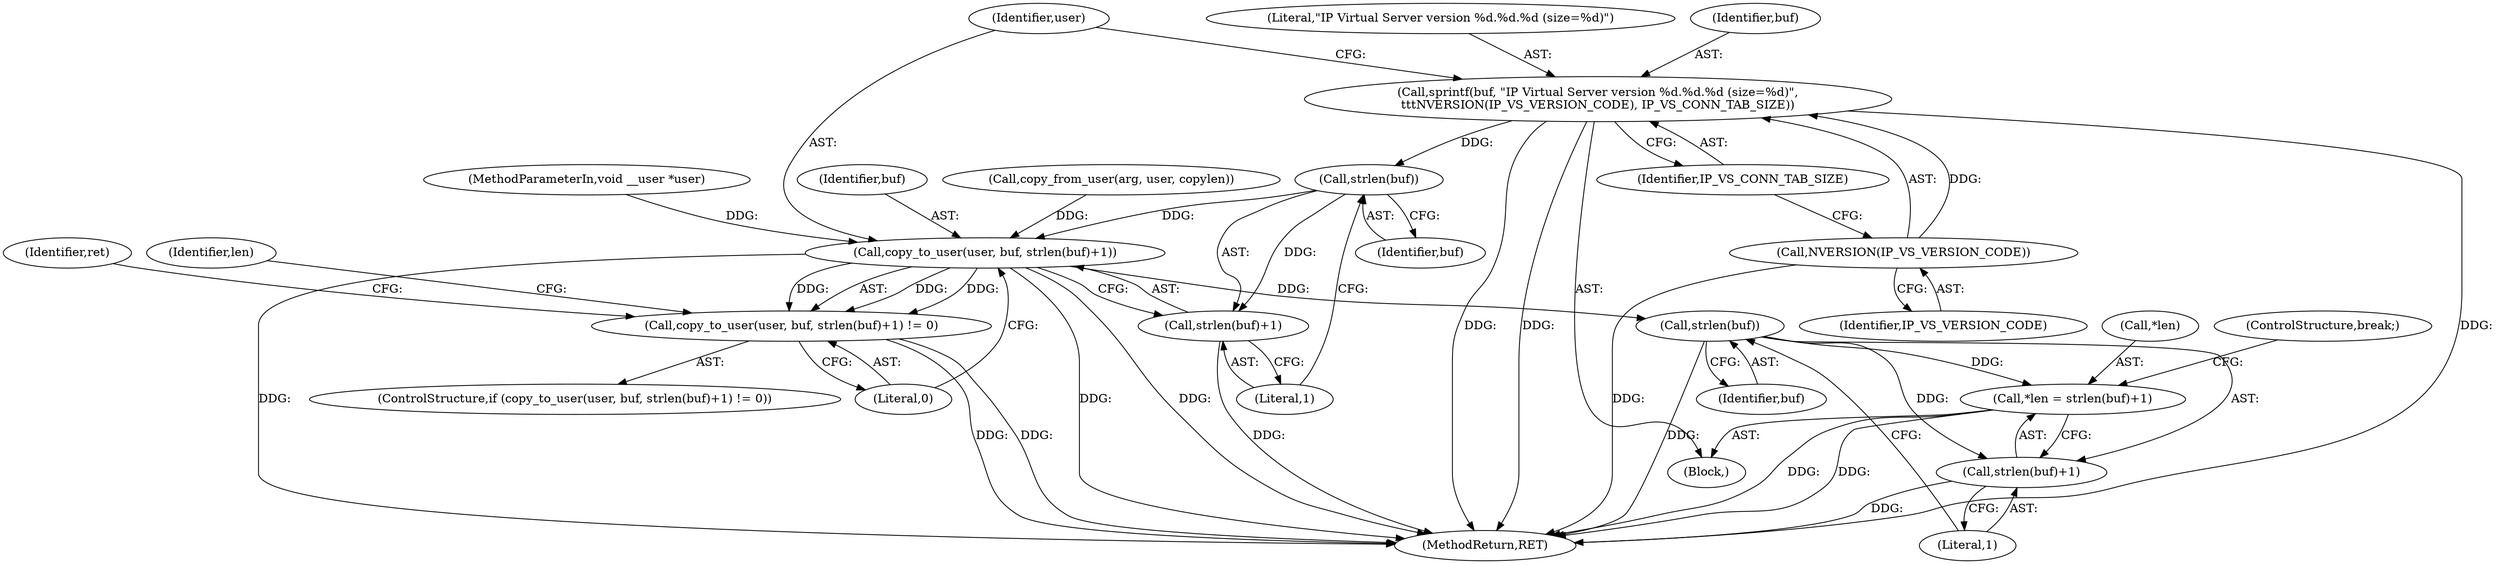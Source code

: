 digraph "0_linux_04bcef2a83f40c6db24222b27a52892cba39dffb@API" {
"1000198" [label="(Call,strlen(buf))"];
"1000186" [label="(Call,sprintf(buf, \"IP Virtual Server version %d.%d.%d (size=%d)\",\n\t\t\tNVERSION(IP_VS_VERSION_CODE), IP_VS_CONN_TAB_SIZE))"];
"1000189" [label="(Call,NVERSION(IP_VS_VERSION_CODE))"];
"1000194" [label="(Call,copy_to_user(user, buf, strlen(buf)+1))"];
"1000193" [label="(Call,copy_to_user(user, buf, strlen(buf)+1) != 0)"];
"1000212" [label="(Call,strlen(buf))"];
"1000208" [label="(Call,*len = strlen(buf)+1)"];
"1000211" [label="(Call,strlen(buf)+1)"];
"1000197" [label="(Call,strlen(buf)+1)"];
"1000198" [label="(Call,strlen(buf))"];
"1000214" [label="(Literal,1)"];
"1000209" [label="(Call,*len)"];
"1000195" [label="(Identifier,user)"];
"1000204" [label="(Identifier,ret)"];
"1000213" [label="(Identifier,buf)"];
"1000186" [label="(Call,sprintf(buf, \"IP Virtual Server version %d.%d.%d (size=%d)\",\n\t\t\tNVERSION(IP_VS_VERSION_CODE), IP_VS_CONN_TAB_SIZE))"];
"1000196" [label="(Identifier,buf)"];
"1000211" [label="(Call,strlen(buf)+1)"];
"1000199" [label="(Identifier,buf)"];
"1000188" [label="(Literal,\"IP Virtual Server version %d.%d.%d (size=%d)\")"];
"1000192" [label="(ControlStructure,if (copy_to_user(user, buf, strlen(buf)+1) != 0))"];
"1000520" [label="(MethodReturn,RET)"];
"1000201" [label="(Literal,0)"];
"1000165" [label="(Call,copy_from_user(arg, user, copylen))"];
"1000197" [label="(Call,strlen(buf)+1)"];
"1000210" [label="(Identifier,len)"];
"1000189" [label="(Call,NVERSION(IP_VS_VERSION_CODE))"];
"1000212" [label="(Call,strlen(buf))"];
"1000184" [label="(Block,)"];
"1000193" [label="(Call,copy_to_user(user, buf, strlen(buf)+1) != 0)"];
"1000191" [label="(Identifier,IP_VS_CONN_TAB_SIZE)"];
"1000187" [label="(Identifier,buf)"];
"1000215" [label="(ControlStructure,break;)"];
"1000208" [label="(Call,*len = strlen(buf)+1)"];
"1000190" [label="(Identifier,IP_VS_VERSION_CODE)"];
"1000103" [label="(MethodParameterIn,void __user *user)"];
"1000200" [label="(Literal,1)"];
"1000194" [label="(Call,copy_to_user(user, buf, strlen(buf)+1))"];
"1000198" -> "1000197"  [label="AST: "];
"1000198" -> "1000199"  [label="CFG: "];
"1000199" -> "1000198"  [label="AST: "];
"1000200" -> "1000198"  [label="CFG: "];
"1000198" -> "1000194"  [label="DDG: "];
"1000198" -> "1000197"  [label="DDG: "];
"1000186" -> "1000198"  [label="DDG: "];
"1000186" -> "1000184"  [label="AST: "];
"1000186" -> "1000191"  [label="CFG: "];
"1000187" -> "1000186"  [label="AST: "];
"1000188" -> "1000186"  [label="AST: "];
"1000189" -> "1000186"  [label="AST: "];
"1000191" -> "1000186"  [label="AST: "];
"1000195" -> "1000186"  [label="CFG: "];
"1000186" -> "1000520"  [label="DDG: "];
"1000186" -> "1000520"  [label="DDG: "];
"1000186" -> "1000520"  [label="DDG: "];
"1000189" -> "1000186"  [label="DDG: "];
"1000189" -> "1000190"  [label="CFG: "];
"1000190" -> "1000189"  [label="AST: "];
"1000191" -> "1000189"  [label="CFG: "];
"1000189" -> "1000520"  [label="DDG: "];
"1000194" -> "1000193"  [label="AST: "];
"1000194" -> "1000197"  [label="CFG: "];
"1000195" -> "1000194"  [label="AST: "];
"1000196" -> "1000194"  [label="AST: "];
"1000197" -> "1000194"  [label="AST: "];
"1000201" -> "1000194"  [label="CFG: "];
"1000194" -> "1000520"  [label="DDG: "];
"1000194" -> "1000520"  [label="DDG: "];
"1000194" -> "1000520"  [label="DDG: "];
"1000194" -> "1000193"  [label="DDG: "];
"1000194" -> "1000193"  [label="DDG: "];
"1000194" -> "1000193"  [label="DDG: "];
"1000165" -> "1000194"  [label="DDG: "];
"1000103" -> "1000194"  [label="DDG: "];
"1000194" -> "1000212"  [label="DDG: "];
"1000193" -> "1000192"  [label="AST: "];
"1000193" -> "1000201"  [label="CFG: "];
"1000201" -> "1000193"  [label="AST: "];
"1000204" -> "1000193"  [label="CFG: "];
"1000210" -> "1000193"  [label="CFG: "];
"1000193" -> "1000520"  [label="DDG: "];
"1000193" -> "1000520"  [label="DDG: "];
"1000212" -> "1000211"  [label="AST: "];
"1000212" -> "1000213"  [label="CFG: "];
"1000213" -> "1000212"  [label="AST: "];
"1000214" -> "1000212"  [label="CFG: "];
"1000212" -> "1000520"  [label="DDG: "];
"1000212" -> "1000208"  [label="DDG: "];
"1000212" -> "1000211"  [label="DDG: "];
"1000208" -> "1000184"  [label="AST: "];
"1000208" -> "1000211"  [label="CFG: "];
"1000209" -> "1000208"  [label="AST: "];
"1000211" -> "1000208"  [label="AST: "];
"1000215" -> "1000208"  [label="CFG: "];
"1000208" -> "1000520"  [label="DDG: "];
"1000208" -> "1000520"  [label="DDG: "];
"1000211" -> "1000214"  [label="CFG: "];
"1000214" -> "1000211"  [label="AST: "];
"1000211" -> "1000520"  [label="DDG: "];
"1000197" -> "1000200"  [label="CFG: "];
"1000200" -> "1000197"  [label="AST: "];
"1000197" -> "1000520"  [label="DDG: "];
}
